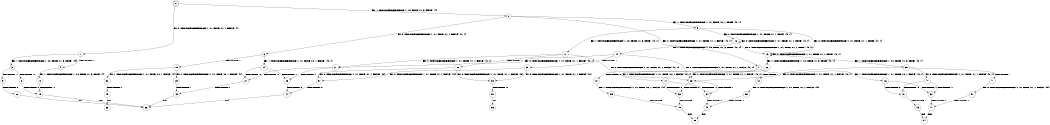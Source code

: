 digraph BCG {
size = "7, 10.5";
center = TRUE;
node [shape = circle];
0 [peripheries = 2];
0 -> 1 [label = "EX !0 !ATOMIC_EXCH_BRANCH (1, +1, TRUE, +1, 1, FALSE) !{}"];
0 -> 2 [label = "EX !1 !ATOMIC_EXCH_BRANCH (1, +0, TRUE, +1, 3, FALSE) !{}"];
1 -> 3 [label = "EX !1 !ATOMIC_EXCH_BRANCH (1, +0, TRUE, +1, 3, TRUE) !{0}"];
1 -> 4 [label = "TERMINATE !0"];
2 -> 5 [label = "EX !1 !ATOMIC_EXCH_BRANCH (1, +1, TRUE, +0, 1, TRUE) !{0, 1}"];
2 -> 6 [label = "EX !0 !ATOMIC_EXCH_BRANCH (1, +1, TRUE, +1, 1, FALSE) !{0, 1}"];
2 -> 7 [label = "EX !0 !ATOMIC_EXCH_BRANCH (1, +1, TRUE, +1, 1, FALSE) !{0, 1}"];
3 -> 8 [label = "TERMINATE !0"];
3 -> 9 [label = "TERMINATE !1"];
4 -> 10 [label = "EX !1 !ATOMIC_EXCH_BRANCH (1, +0, TRUE, +1, 3, TRUE) !{}"];
5 -> 11 [label = "EX !1 !ATOMIC_EXCH_BRANCH (1, +0, TRUE, +1, 3, TRUE) !{0, 1}"];
5 -> 12 [label = "EX !0 !ATOMIC_EXCH_BRANCH (1, +1, TRUE, +1, 1, TRUE) !{0, 1}"];
5 -> 13 [label = "EX !0 !ATOMIC_EXCH_BRANCH (1, +1, TRUE, +1, 1, TRUE) !{0, 1}"];
6 -> 14 [label = "EX !1 !ATOMIC_EXCH_BRANCH (1, +1, TRUE, +0, 1, FALSE) !{0, 1}"];
6 -> 15 [label = "TERMINATE !0"];
7 -> 16 [label = "EX !1 !ATOMIC_EXCH_BRANCH (1, +1, TRUE, +0, 1, FALSE) !{0, 1}"];
7 -> 17 [label = "EX !1 !ATOMIC_EXCH_BRANCH (1, +1, TRUE, +0, 1, FALSE) !{0, 1}"];
7 -> 18 [label = "TERMINATE !0"];
8 -> 19 [label = "TERMINATE !1"];
9 -> 20 [label = "TERMINATE !0"];
10 -> 19 [label = "TERMINATE !1"];
11 -> 21 [label = "EX !0 !ATOMIC_EXCH_BRANCH (1, +1, TRUE, +1, 1, FALSE) !{0, 1}"];
11 -> 22 [label = "TERMINATE !1"];
11 -> 23 [label = "EX !0 !ATOMIC_EXCH_BRANCH (1, +1, TRUE, +1, 1, FALSE) !{0, 1}"];
12 -> 12 [label = "EX !0 !ATOMIC_EXCH_BRANCH (1, +1, TRUE, +1, 1, TRUE) !{0, 1}"];
12 -> 24 [label = "EX !1 !ATOMIC_EXCH_BRANCH (1, +0, TRUE, +1, 3, TRUE) !{0, 1}"];
12 -> 13 [label = "EX !0 !ATOMIC_EXCH_BRANCH (1, +1, TRUE, +1, 1, TRUE) !{0, 1}"];
13 -> 25 [label = "EX !1 !ATOMIC_EXCH_BRANCH (1, +0, TRUE, +1, 3, TRUE) !{0, 1}"];
13 -> 13 [label = "EX !0 !ATOMIC_EXCH_BRANCH (1, +1, TRUE, +1, 1, TRUE) !{0, 1}"];
13 -> 26 [label = "EX !1 !ATOMIC_EXCH_BRANCH (1, +0, TRUE, +1, 3, TRUE) !{0, 1}"];
14 -> 27 [label = "TERMINATE !0"];
14 -> 28 [label = "TERMINATE !1"];
15 -> 29 [label = "EX !1 !ATOMIC_EXCH_BRANCH (1, +1, TRUE, +0, 1, FALSE) !{1}"];
15 -> 30 [label = "EX !1 !ATOMIC_EXCH_BRANCH (1, +1, TRUE, +0, 1, FALSE) !{1}"];
16 -> 31 [label = "TERMINATE !0"];
16 -> 32 [label = "TERMINATE !1"];
17 -> 33 [label = "TERMINATE !0"];
17 -> 34 [label = "TERMINATE !1"];
18 -> 35 [label = "EX !1 !ATOMIC_EXCH_BRANCH (1, +1, TRUE, +0, 1, FALSE) !{1}"];
19 -> 36 [label = "exit"];
20 -> 36 [label = "exit"];
21 -> 27 [label = "TERMINATE !0"];
21 -> 28 [label = "TERMINATE !1"];
22 -> 37 [label = "EX !0 !ATOMIC_EXCH_BRANCH (1, +1, TRUE, +1, 1, FALSE) !{0}"];
22 -> 38 [label = "EX !0 !ATOMIC_EXCH_BRANCH (1, +1, TRUE, +1, 1, FALSE) !{0}"];
23 -> 33 [label = "TERMINATE !0"];
23 -> 34 [label = "TERMINATE !1"];
24 -> 21 [label = "EX !0 !ATOMIC_EXCH_BRANCH (1, +1, TRUE, +1, 1, FALSE) !{0, 1}"];
24 -> 39 [label = "TERMINATE !1"];
24 -> 23 [label = "EX !0 !ATOMIC_EXCH_BRANCH (1, +1, TRUE, +1, 1, FALSE) !{0, 1}"];
25 -> 40 [label = "EX !0 !ATOMIC_EXCH_BRANCH (1, +1, TRUE, +1, 1, FALSE) !{0, 1}"];
25 -> 41 [label = "TERMINATE !1"];
25 -> 23 [label = "EX !0 !ATOMIC_EXCH_BRANCH (1, +1, TRUE, +1, 1, FALSE) !{0, 1}"];
26 -> 23 [label = "EX !0 !ATOMIC_EXCH_BRANCH (1, +1, TRUE, +1, 1, FALSE) !{0, 1}"];
26 -> 42 [label = "TERMINATE !1"];
27 -> 43 [label = "TERMINATE !1"];
28 -> 44 [label = "TERMINATE !0"];
29 -> 43 [label = "TERMINATE !1"];
30 -> 45 [label = "TERMINATE !1"];
31 -> 46 [label = "TERMINATE !1"];
32 -> 47 [label = "TERMINATE !0"];
33 -> 48 [label = "TERMINATE !1"];
34 -> 49 [label = "TERMINATE !0"];
35 -> 48 [label = "TERMINATE !1"];
37 -> 44 [label = "TERMINATE !0"];
38 -> 50 [label = "TERMINATE !0"];
39 -> 37 [label = "EX !0 !ATOMIC_EXCH_BRANCH (1, +1, TRUE, +1, 1, FALSE) !{0}"];
39 -> 38 [label = "EX !0 !ATOMIC_EXCH_BRANCH (1, +1, TRUE, +1, 1, FALSE) !{0}"];
40 -> 31 [label = "TERMINATE !0"];
40 -> 32 [label = "TERMINATE !1"];
41 -> 51 [label = "EX !0 !ATOMIC_EXCH_BRANCH (1, +1, TRUE, +1, 1, FALSE) !{0}"];
42 -> 52 [label = "EX !0 !ATOMIC_EXCH_BRANCH (1, +1, TRUE, +1, 1, FALSE) !{0}"];
43 -> 36 [label = "exit"];
44 -> 36 [label = "exit"];
45 -> 53 [label = "exit"];
46 -> 54 [label = "exit"];
47 -> 54 [label = "exit"];
48 -> 55 [label = "exit"];
49 -> 55 [label = "exit"];
50 -> 56 [label = "exit"];
51 -> 47 [label = "TERMINATE !0"];
52 -> 49 [label = "TERMINATE !0"];
}
